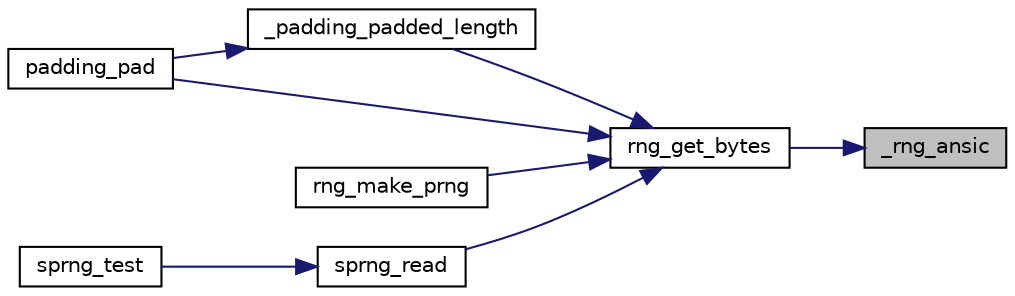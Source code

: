digraph "_rng_ansic"
{
 // LATEX_PDF_SIZE
  edge [fontname="Helvetica",fontsize="10",labelfontname="Helvetica",labelfontsize="10"];
  node [fontname="Helvetica",fontsize="10",shape=record];
  rankdir="RL";
  Node2 [label="_rng_ansic",height=0.2,width=0.4,color="black", fillcolor="grey75", style="filled", fontcolor="black",tooltip=" "];
  Node2 -> Node3 [dir="back",color="midnightblue",fontsize="10",style="solid",fontname="Helvetica"];
  Node3 [label="rng_get_bytes",height=0.2,width=0.4,color="black", fillcolor="white", style="filled",URL="$rng__get__bytes_8c.html#ace80a0f11a76e7ebd59c2188b2ec2520",tooltip="Read the system RNG."];
  Node3 -> Node4 [dir="back",color="midnightblue",fontsize="10",style="solid",fontname="Helvetica"];
  Node4 [label="_padding_padded_length",height=0.2,width=0.4,color="black", fillcolor="white", style="filled",URL="$padding__pad_8c.html#a3c21f068a2c5cddb668c007bff50b865",tooltip="Determine the to-be-padded length."];
  Node4 -> Node5 [dir="back",color="midnightblue",fontsize="10",style="solid",fontname="Helvetica"];
  Node5 [label="padding_pad",height=0.2,width=0.4,color="black", fillcolor="white", style="filled",URL="$padding__pad_8c.html#a8f102a5979403348430452eaf82bb878",tooltip="Add padding to data."];
  Node3 -> Node5 [dir="back",color="midnightblue",fontsize="10",style="solid",fontname="Helvetica"];
  Node3 -> Node6 [dir="back",color="midnightblue",fontsize="10",style="solid",fontname="Helvetica"];
  Node6 [label="rng_make_prng",height=0.2,width=0.4,color="black", fillcolor="white", style="filled",URL="$rng__make__prng_8c.html#a97e605483ea5f5f9ea4067dafae5801b",tooltip="Create a PRNG from a RNG."];
  Node3 -> Node7 [dir="back",color="midnightblue",fontsize="10",style="solid",fontname="Helvetica"];
  Node7 [label="sprng_read",height=0.2,width=0.4,color="black", fillcolor="white", style="filled",URL="$sprng_8c.html#aa1d27aff270d1c3257568390ca7ead5a",tooltip="Read from the PRNG."];
  Node7 -> Node8 [dir="back",color="midnightblue",fontsize="10",style="solid",fontname="Helvetica"];
  Node8 [label="sprng_test",height=0.2,width=0.4,color="black", fillcolor="white", style="filled",URL="$sprng_8c.html#ac44fd3f790e155219847fd31d6389836",tooltip="PRNG self-test."];
}
